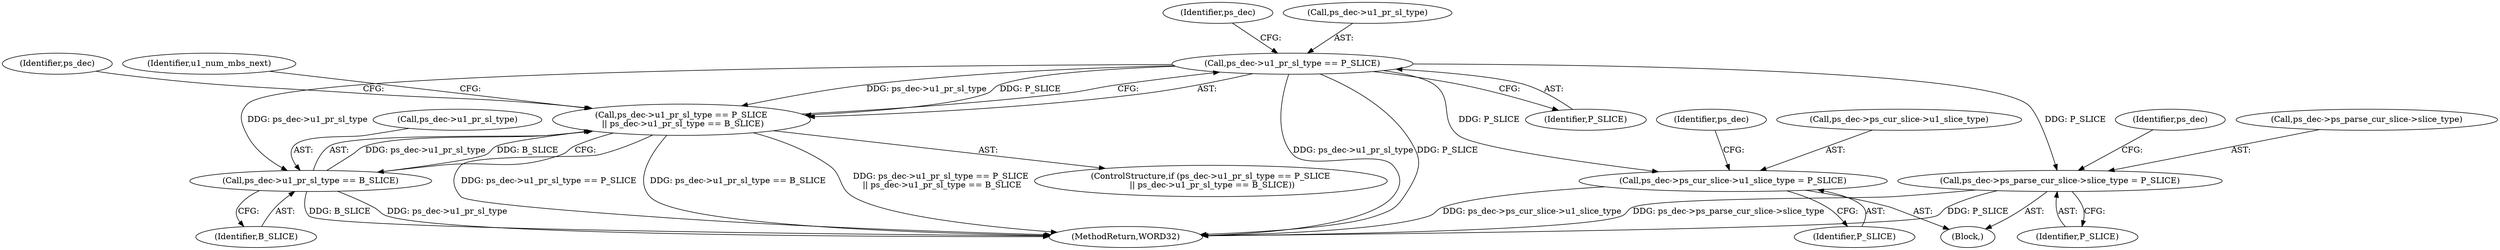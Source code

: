 digraph "0_Android_494561291a503840f385fbcd11d9bc5f4dc502b8_0@pointer" {
"1000649" [label="(Call,ps_dec->u1_pr_sl_type == P_SLICE)"];
"1000648" [label="(Call,ps_dec->u1_pr_sl_type == P_SLICE\n || ps_dec->u1_pr_sl_type == B_SLICE)"];
"1000654" [label="(Call,ps_dec->u1_pr_sl_type == B_SLICE)"];
"1000961" [label="(Call,ps_dec->ps_cur_slice->u1_slice_type = P_SLICE)"];
"1000968" [label="(Call,ps_dec->ps_parse_cur_slice->slice_type = P_SLICE)"];
"1000654" [label="(Call,ps_dec->u1_pr_sl_type == B_SLICE)"];
"1000661" [label="(Identifier,ps_dec)"];
"1000656" [label="(Identifier,ps_dec)"];
"1000138" [label="(Block,)"];
"1000672" [label="(Identifier,u1_num_mbs_next)"];
"1000977" [label="(Identifier,ps_dec)"];
"1000650" [label="(Call,ps_dec->u1_pr_sl_type)"];
"1000969" [label="(Call,ps_dec->ps_parse_cur_slice->slice_type)"];
"1001427" [label="(MethodReturn,WORD32)"];
"1000967" [label="(Identifier,P_SLICE)"];
"1000658" [label="(Identifier,B_SLICE)"];
"1000647" [label="(ControlStructure,if (ps_dec->u1_pr_sl_type == P_SLICE\n || ps_dec->u1_pr_sl_type == B_SLICE))"];
"1000655" [label="(Call,ps_dec->u1_pr_sl_type)"];
"1000648" [label="(Call,ps_dec->u1_pr_sl_type == P_SLICE\n || ps_dec->u1_pr_sl_type == B_SLICE)"];
"1000962" [label="(Call,ps_dec->ps_cur_slice->u1_slice_type)"];
"1000968" [label="(Call,ps_dec->ps_parse_cur_slice->slice_type = P_SLICE)"];
"1000974" [label="(Identifier,P_SLICE)"];
"1000961" [label="(Call,ps_dec->ps_cur_slice->u1_slice_type = P_SLICE)"];
"1000653" [label="(Identifier,P_SLICE)"];
"1000971" [label="(Identifier,ps_dec)"];
"1000649" [label="(Call,ps_dec->u1_pr_sl_type == P_SLICE)"];
"1000649" -> "1000648"  [label="AST: "];
"1000649" -> "1000653"  [label="CFG: "];
"1000650" -> "1000649"  [label="AST: "];
"1000653" -> "1000649"  [label="AST: "];
"1000656" -> "1000649"  [label="CFG: "];
"1000648" -> "1000649"  [label="CFG: "];
"1000649" -> "1001427"  [label="DDG: ps_dec->u1_pr_sl_type"];
"1000649" -> "1001427"  [label="DDG: P_SLICE"];
"1000649" -> "1000648"  [label="DDG: ps_dec->u1_pr_sl_type"];
"1000649" -> "1000648"  [label="DDG: P_SLICE"];
"1000649" -> "1000654"  [label="DDG: ps_dec->u1_pr_sl_type"];
"1000649" -> "1000961"  [label="DDG: P_SLICE"];
"1000649" -> "1000968"  [label="DDG: P_SLICE"];
"1000648" -> "1000647"  [label="AST: "];
"1000648" -> "1000654"  [label="CFG: "];
"1000654" -> "1000648"  [label="AST: "];
"1000661" -> "1000648"  [label="CFG: "];
"1000672" -> "1000648"  [label="CFG: "];
"1000648" -> "1001427"  [label="DDG: ps_dec->u1_pr_sl_type == P_SLICE\n || ps_dec->u1_pr_sl_type == B_SLICE"];
"1000648" -> "1001427"  [label="DDG: ps_dec->u1_pr_sl_type == P_SLICE"];
"1000648" -> "1001427"  [label="DDG: ps_dec->u1_pr_sl_type == B_SLICE"];
"1000654" -> "1000648"  [label="DDG: ps_dec->u1_pr_sl_type"];
"1000654" -> "1000648"  [label="DDG: B_SLICE"];
"1000654" -> "1000658"  [label="CFG: "];
"1000655" -> "1000654"  [label="AST: "];
"1000658" -> "1000654"  [label="AST: "];
"1000654" -> "1001427"  [label="DDG: ps_dec->u1_pr_sl_type"];
"1000654" -> "1001427"  [label="DDG: B_SLICE"];
"1000961" -> "1000138"  [label="AST: "];
"1000961" -> "1000967"  [label="CFG: "];
"1000962" -> "1000961"  [label="AST: "];
"1000967" -> "1000961"  [label="AST: "];
"1000971" -> "1000961"  [label="CFG: "];
"1000961" -> "1001427"  [label="DDG: ps_dec->ps_cur_slice->u1_slice_type"];
"1000968" -> "1000138"  [label="AST: "];
"1000968" -> "1000974"  [label="CFG: "];
"1000969" -> "1000968"  [label="AST: "];
"1000974" -> "1000968"  [label="AST: "];
"1000977" -> "1000968"  [label="CFG: "];
"1000968" -> "1001427"  [label="DDG: ps_dec->ps_parse_cur_slice->slice_type"];
"1000968" -> "1001427"  [label="DDG: P_SLICE"];
}
